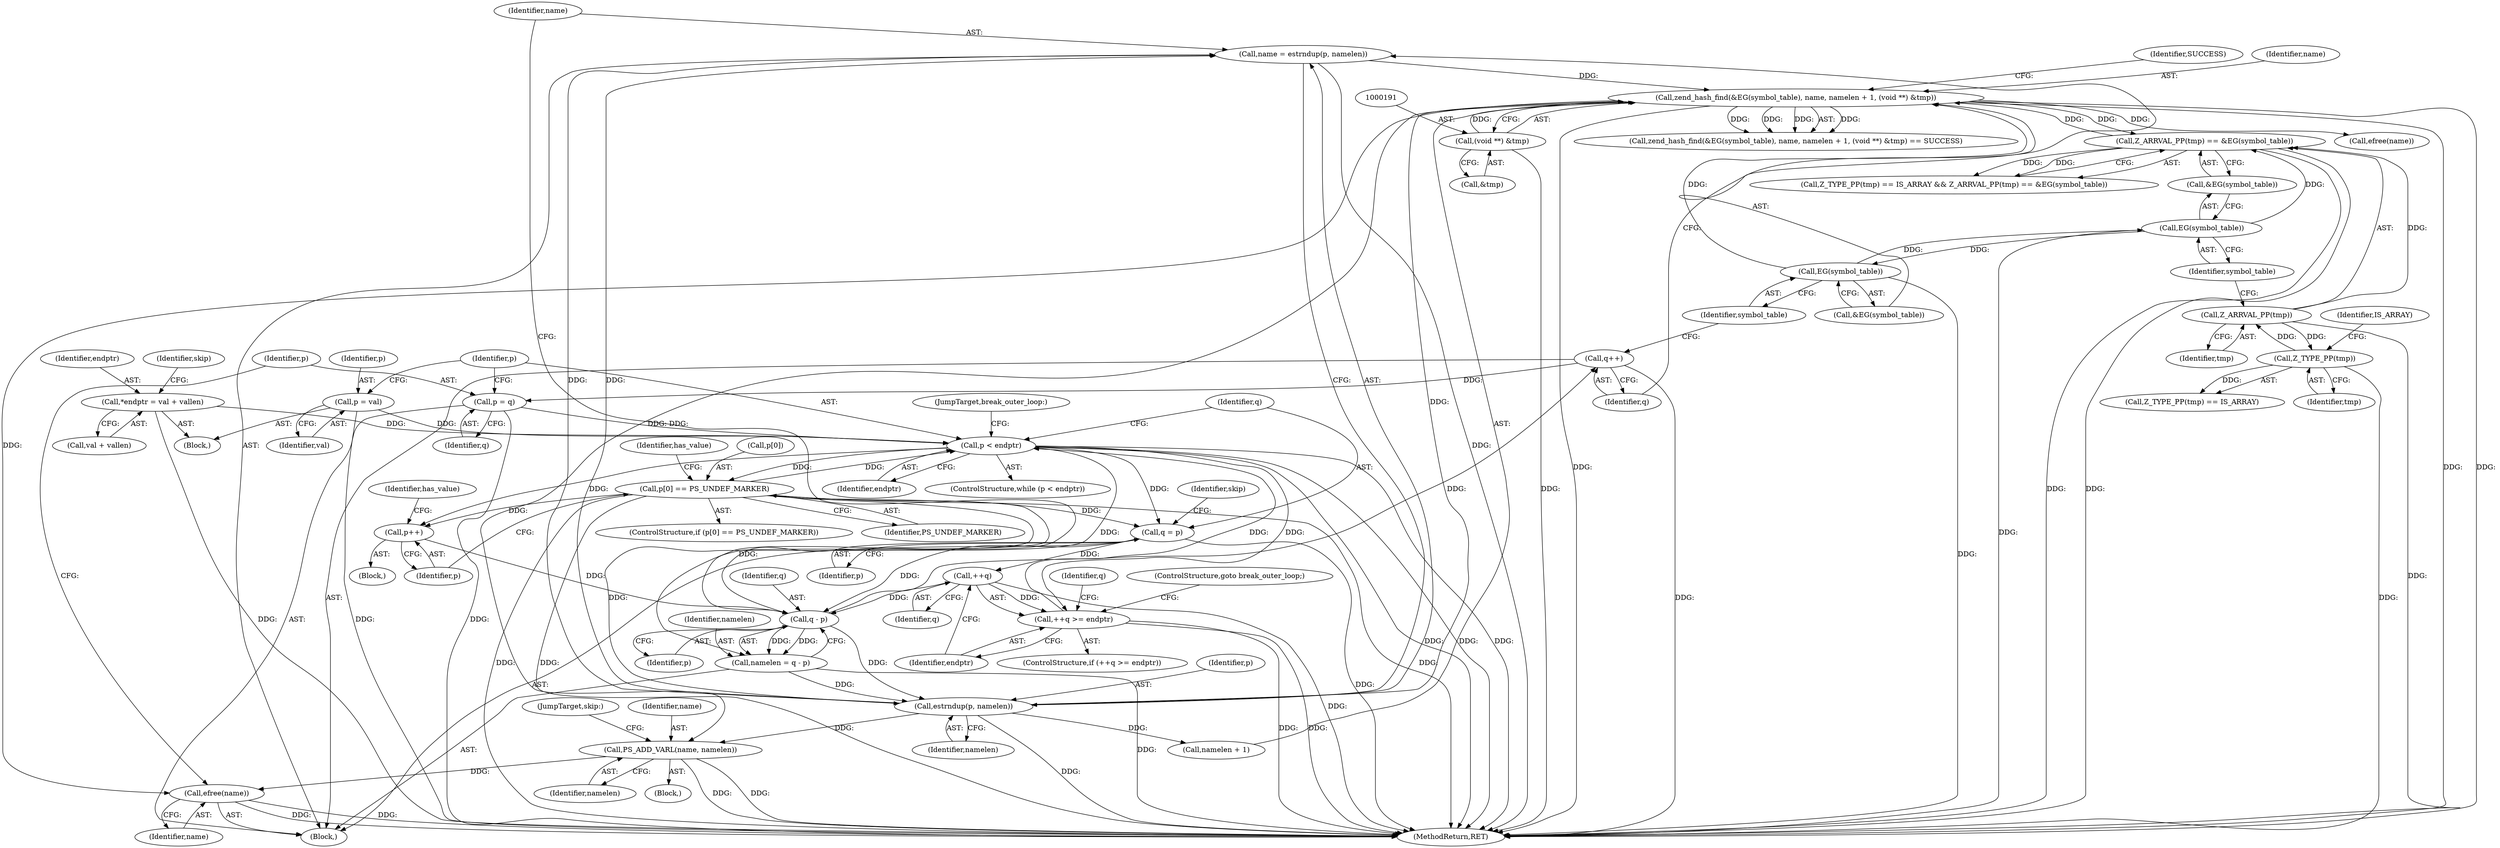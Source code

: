 digraph "0_php-src_8763c6090d627d8bb0ee1d030c30e58f406be9ce?w=1_0@API" {
"1000254" [label="(Call,efree(name))"];
"1000182" [label="(Call,zend_hash_find(&EG(symbol_table), name, namelen + 1, (void **) &tmp))"];
"1000203" [label="(Call,Z_ARRVAL_PP(tmp) == &EG(symbol_table))"];
"1000204" [label="(Call,Z_ARRVAL_PP(tmp))"];
"1000200" [label="(Call,Z_TYPE_PP(tmp))"];
"1000207" [label="(Call,EG(symbol_table))"];
"1000184" [label="(Call,EG(symbol_table))"];
"1000173" [label="(Call,name = estrndup(p, namelen))"];
"1000175" [label="(Call,estrndup(p, namelen))"];
"1000170" [label="(Call,q - p)"];
"1000133" [label="(Call,q = p)"];
"1000128" [label="(Call,p < endptr)"];
"1000124" [label="(Call,p = val)"];
"1000152" [label="(Call,p[0] == PS_UNDEF_MARKER)"];
"1000256" [label="(Call,p = q)"];
"1000178" [label="(Call,q++)"];
"1000146" [label="(Call,++q >= endptr)"];
"1000147" [label="(Call,++q)"];
"1000109" [label="(Call,*endptr = val + vallen)"];
"1000158" [label="(Call,p++)"];
"1000168" [label="(Call,namelen = q - p)"];
"1000190" [label="(Call,(void **) &tmp)"];
"1000250" [label="(Call,PS_ADD_VARL(name, namelen))"];
"1000208" [label="(Identifier,symbol_table)"];
"1000251" [label="(Identifier,name)"];
"1000200" [label="(Call,Z_TYPE_PP(tmp))"];
"1000201" [label="(Identifier,tmp)"];
"1000185" [label="(Identifier,symbol_table)"];
"1000181" [label="(Call,zend_hash_find(&EG(symbol_table), name, namelen + 1, (void **) &tmp) == SUCCESS)"];
"1000179" [label="(Identifier,q)"];
"1000249" [label="(Block,)"];
"1000126" [label="(Identifier,val)"];
"1000178" [label="(Call,q++)"];
"1000131" [label="(Block,)"];
"1000124" [label="(Call,p = val)"];
"1000184" [label="(Call,EG(symbol_table))"];
"1000171" [label="(Identifier,q)"];
"1000264" [label="(MethodReturn,RET)"];
"1000129" [label="(Identifier,p)"];
"1000127" [label="(ControlStructure,while (p < endptr))"];
"1000256" [label="(Call,p = q)"];
"1000159" [label="(Identifier,p)"];
"1000149" [label="(Identifier,endptr)"];
"1000142" [label="(Identifier,q)"];
"1000183" [label="(Call,&EG(symbol_table))"];
"1000206" [label="(Call,&EG(symbol_table))"];
"1000207" [label="(Call,EG(symbol_table))"];
"1000186" [label="(Identifier,name)"];
"1000110" [label="(Identifier,endptr)"];
"1000190" [label="(Call,(void **) &tmp)"];
"1000255" [label="(Identifier,name)"];
"1000187" [label="(Call,namelen + 1)"];
"1000169" [label="(Identifier,namelen)"];
"1000204" [label="(Call,Z_ARRVAL_PP(tmp))"];
"1000258" [label="(Identifier,q)"];
"1000134" [label="(Identifier,q)"];
"1000125" [label="(Identifier,p)"];
"1000252" [label="(Identifier,namelen)"];
"1000205" [label="(Identifier,tmp)"];
"1000199" [label="(Call,Z_TYPE_PP(tmp) == IS_ARRAY)"];
"1000202" [label="(Identifier,IS_ARRAY)"];
"1000158" [label="(Call,p++)"];
"1000151" [label="(ControlStructure,if (p[0] == PS_UNDEF_MARKER))"];
"1000130" [label="(Identifier,endptr)"];
"1000176" [label="(Identifier,p)"];
"1000156" [label="(Identifier,PS_UNDEF_MARKER)"];
"1000172" [label="(Identifier,p)"];
"1000133" [label="(Call,q = p)"];
"1000166" [label="(Identifier,has_value)"];
"1000150" [label="(ControlStructure,goto break_outer_loop;)"];
"1000135" [label="(Identifier,p)"];
"1000253" [label="(JumpTarget,skip:)"];
"1000203" [label="(Call,Z_ARRVAL_PP(tmp) == &EG(symbol_table))"];
"1000147" [label="(Call,++q)"];
"1000145" [label="(ControlStructure,if (++q >= endptr))"];
"1000109" [label="(Call,*endptr = val + vallen)"];
"1000170" [label="(Call,q - p)"];
"1000148" [label="(Identifier,q)"];
"1000152" [label="(Call,p[0] == PS_UNDEF_MARKER)"];
"1000254" [label="(Call,efree(name))"];
"1000174" [label="(Identifier,name)"];
"1000240" [label="(Call,efree(name))"];
"1000192" [label="(Call,&tmp)"];
"1000153" [label="(Call,p[0])"];
"1000173" [label="(Call,name = estrndup(p, namelen))"];
"1000168" [label="(Call,namelen = q - p)"];
"1000104" [label="(Block,)"];
"1000177" [label="(Identifier,namelen)"];
"1000157" [label="(Block,)"];
"1000111" [label="(Call,val + vallen)"];
"1000175" [label="(Call,estrndup(p, namelen))"];
"1000146" [label="(Call,++q >= endptr)"];
"1000194" [label="(Identifier,SUCCESS)"];
"1000257" [label="(Identifier,p)"];
"1000198" [label="(Call,Z_TYPE_PP(tmp) == IS_ARRAY && Z_ARRVAL_PP(tmp) == &EG(symbol_table))"];
"1000137" [label="(Identifier,skip)"];
"1000259" [label="(JumpTarget,break_outer_loop:)"];
"1000128" [label="(Call,p < endptr)"];
"1000161" [label="(Identifier,has_value)"];
"1000250" [label="(Call,PS_ADD_VARL(name, namelen))"];
"1000182" [label="(Call,zend_hash_find(&EG(symbol_table), name, namelen + 1, (void **) &tmp))"];
"1000120" [label="(Identifier,skip)"];
"1000254" -> "1000131"  [label="AST: "];
"1000254" -> "1000255"  [label="CFG: "];
"1000255" -> "1000254"  [label="AST: "];
"1000257" -> "1000254"  [label="CFG: "];
"1000254" -> "1000264"  [label="DDG: "];
"1000254" -> "1000264"  [label="DDG: "];
"1000182" -> "1000254"  [label="DDG: "];
"1000250" -> "1000254"  [label="DDG: "];
"1000182" -> "1000181"  [label="AST: "];
"1000182" -> "1000190"  [label="CFG: "];
"1000183" -> "1000182"  [label="AST: "];
"1000186" -> "1000182"  [label="AST: "];
"1000187" -> "1000182"  [label="AST: "];
"1000190" -> "1000182"  [label="AST: "];
"1000194" -> "1000182"  [label="CFG: "];
"1000182" -> "1000264"  [label="DDG: "];
"1000182" -> "1000264"  [label="DDG: "];
"1000182" -> "1000264"  [label="DDG: "];
"1000182" -> "1000181"  [label="DDG: "];
"1000182" -> "1000181"  [label="DDG: "];
"1000182" -> "1000181"  [label="DDG: "];
"1000182" -> "1000181"  [label="DDG: "];
"1000203" -> "1000182"  [label="DDG: "];
"1000184" -> "1000182"  [label="DDG: "];
"1000173" -> "1000182"  [label="DDG: "];
"1000175" -> "1000182"  [label="DDG: "];
"1000190" -> "1000182"  [label="DDG: "];
"1000182" -> "1000203"  [label="DDG: "];
"1000182" -> "1000240"  [label="DDG: "];
"1000182" -> "1000250"  [label="DDG: "];
"1000203" -> "1000198"  [label="AST: "];
"1000203" -> "1000206"  [label="CFG: "];
"1000204" -> "1000203"  [label="AST: "];
"1000206" -> "1000203"  [label="AST: "];
"1000198" -> "1000203"  [label="CFG: "];
"1000203" -> "1000264"  [label="DDG: "];
"1000203" -> "1000264"  [label="DDG: "];
"1000203" -> "1000198"  [label="DDG: "];
"1000203" -> "1000198"  [label="DDG: "];
"1000204" -> "1000203"  [label="DDG: "];
"1000207" -> "1000203"  [label="DDG: "];
"1000204" -> "1000205"  [label="CFG: "];
"1000205" -> "1000204"  [label="AST: "];
"1000208" -> "1000204"  [label="CFG: "];
"1000204" -> "1000264"  [label="DDG: "];
"1000204" -> "1000200"  [label="DDG: "];
"1000200" -> "1000204"  [label="DDG: "];
"1000200" -> "1000199"  [label="AST: "];
"1000200" -> "1000201"  [label="CFG: "];
"1000201" -> "1000200"  [label="AST: "];
"1000202" -> "1000200"  [label="CFG: "];
"1000200" -> "1000264"  [label="DDG: "];
"1000200" -> "1000199"  [label="DDG: "];
"1000207" -> "1000206"  [label="AST: "];
"1000207" -> "1000208"  [label="CFG: "];
"1000208" -> "1000207"  [label="AST: "];
"1000206" -> "1000207"  [label="CFG: "];
"1000207" -> "1000264"  [label="DDG: "];
"1000207" -> "1000184"  [label="DDG: "];
"1000184" -> "1000207"  [label="DDG: "];
"1000184" -> "1000183"  [label="AST: "];
"1000184" -> "1000185"  [label="CFG: "];
"1000185" -> "1000184"  [label="AST: "];
"1000183" -> "1000184"  [label="CFG: "];
"1000184" -> "1000264"  [label="DDG: "];
"1000173" -> "1000131"  [label="AST: "];
"1000173" -> "1000175"  [label="CFG: "];
"1000174" -> "1000173"  [label="AST: "];
"1000175" -> "1000173"  [label="AST: "];
"1000179" -> "1000173"  [label="CFG: "];
"1000173" -> "1000264"  [label="DDG: "];
"1000175" -> "1000173"  [label="DDG: "];
"1000175" -> "1000173"  [label="DDG: "];
"1000175" -> "1000177"  [label="CFG: "];
"1000176" -> "1000175"  [label="AST: "];
"1000177" -> "1000175"  [label="AST: "];
"1000175" -> "1000264"  [label="DDG: "];
"1000170" -> "1000175"  [label="DDG: "];
"1000152" -> "1000175"  [label="DDG: "];
"1000168" -> "1000175"  [label="DDG: "];
"1000175" -> "1000187"  [label="DDG: "];
"1000175" -> "1000250"  [label="DDG: "];
"1000170" -> "1000168"  [label="AST: "];
"1000170" -> "1000172"  [label="CFG: "];
"1000171" -> "1000170"  [label="AST: "];
"1000172" -> "1000170"  [label="AST: "];
"1000168" -> "1000170"  [label="CFG: "];
"1000170" -> "1000168"  [label="DDG: "];
"1000170" -> "1000168"  [label="DDG: "];
"1000133" -> "1000170"  [label="DDG: "];
"1000147" -> "1000170"  [label="DDG: "];
"1000158" -> "1000170"  [label="DDG: "];
"1000152" -> "1000170"  [label="DDG: "];
"1000128" -> "1000170"  [label="DDG: "];
"1000170" -> "1000178"  [label="DDG: "];
"1000133" -> "1000131"  [label="AST: "];
"1000133" -> "1000135"  [label="CFG: "];
"1000134" -> "1000133"  [label="AST: "];
"1000135" -> "1000133"  [label="AST: "];
"1000137" -> "1000133"  [label="CFG: "];
"1000133" -> "1000264"  [label="DDG: "];
"1000128" -> "1000133"  [label="DDG: "];
"1000152" -> "1000133"  [label="DDG: "];
"1000133" -> "1000147"  [label="DDG: "];
"1000128" -> "1000127"  [label="AST: "];
"1000128" -> "1000130"  [label="CFG: "];
"1000129" -> "1000128"  [label="AST: "];
"1000130" -> "1000128"  [label="AST: "];
"1000134" -> "1000128"  [label="CFG: "];
"1000259" -> "1000128"  [label="CFG: "];
"1000128" -> "1000264"  [label="DDG: "];
"1000128" -> "1000264"  [label="DDG: "];
"1000128" -> "1000264"  [label="DDG: "];
"1000124" -> "1000128"  [label="DDG: "];
"1000152" -> "1000128"  [label="DDG: "];
"1000256" -> "1000128"  [label="DDG: "];
"1000146" -> "1000128"  [label="DDG: "];
"1000109" -> "1000128"  [label="DDG: "];
"1000128" -> "1000146"  [label="DDG: "];
"1000128" -> "1000152"  [label="DDG: "];
"1000128" -> "1000158"  [label="DDG: "];
"1000124" -> "1000104"  [label="AST: "];
"1000124" -> "1000126"  [label="CFG: "];
"1000125" -> "1000124"  [label="AST: "];
"1000126" -> "1000124"  [label="AST: "];
"1000129" -> "1000124"  [label="CFG: "];
"1000124" -> "1000264"  [label="DDG: "];
"1000152" -> "1000151"  [label="AST: "];
"1000152" -> "1000156"  [label="CFG: "];
"1000153" -> "1000152"  [label="AST: "];
"1000156" -> "1000152"  [label="AST: "];
"1000159" -> "1000152"  [label="CFG: "];
"1000166" -> "1000152"  [label="CFG: "];
"1000152" -> "1000264"  [label="DDG: "];
"1000152" -> "1000264"  [label="DDG: "];
"1000152" -> "1000264"  [label="DDG: "];
"1000152" -> "1000158"  [label="DDG: "];
"1000256" -> "1000131"  [label="AST: "];
"1000256" -> "1000258"  [label="CFG: "];
"1000257" -> "1000256"  [label="AST: "];
"1000258" -> "1000256"  [label="AST: "];
"1000129" -> "1000256"  [label="CFG: "];
"1000256" -> "1000264"  [label="DDG: "];
"1000178" -> "1000256"  [label="DDG: "];
"1000178" -> "1000131"  [label="AST: "];
"1000178" -> "1000179"  [label="CFG: "];
"1000179" -> "1000178"  [label="AST: "];
"1000185" -> "1000178"  [label="CFG: "];
"1000178" -> "1000264"  [label="DDG: "];
"1000146" -> "1000145"  [label="AST: "];
"1000146" -> "1000149"  [label="CFG: "];
"1000147" -> "1000146"  [label="AST: "];
"1000149" -> "1000146"  [label="AST: "];
"1000142" -> "1000146"  [label="CFG: "];
"1000150" -> "1000146"  [label="CFG: "];
"1000146" -> "1000264"  [label="DDG: "];
"1000146" -> "1000264"  [label="DDG: "];
"1000147" -> "1000146"  [label="DDG: "];
"1000147" -> "1000148"  [label="CFG: "];
"1000148" -> "1000147"  [label="AST: "];
"1000149" -> "1000147"  [label="CFG: "];
"1000147" -> "1000264"  [label="DDG: "];
"1000109" -> "1000104"  [label="AST: "];
"1000109" -> "1000111"  [label="CFG: "];
"1000110" -> "1000109"  [label="AST: "];
"1000111" -> "1000109"  [label="AST: "];
"1000120" -> "1000109"  [label="CFG: "];
"1000109" -> "1000264"  [label="DDG: "];
"1000158" -> "1000157"  [label="AST: "];
"1000158" -> "1000159"  [label="CFG: "];
"1000159" -> "1000158"  [label="AST: "];
"1000161" -> "1000158"  [label="CFG: "];
"1000168" -> "1000131"  [label="AST: "];
"1000169" -> "1000168"  [label="AST: "];
"1000174" -> "1000168"  [label="CFG: "];
"1000168" -> "1000264"  [label="DDG: "];
"1000190" -> "1000192"  [label="CFG: "];
"1000191" -> "1000190"  [label="AST: "];
"1000192" -> "1000190"  [label="AST: "];
"1000190" -> "1000264"  [label="DDG: "];
"1000250" -> "1000249"  [label="AST: "];
"1000250" -> "1000252"  [label="CFG: "];
"1000251" -> "1000250"  [label="AST: "];
"1000252" -> "1000250"  [label="AST: "];
"1000253" -> "1000250"  [label="CFG: "];
"1000250" -> "1000264"  [label="DDG: "];
"1000250" -> "1000264"  [label="DDG: "];
}
